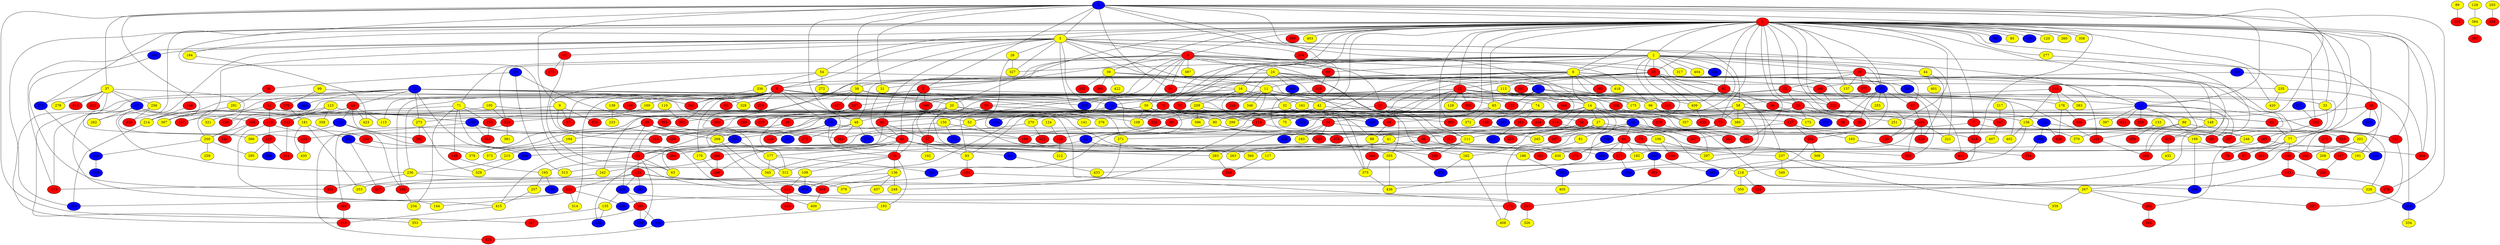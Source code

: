 graph {
0 [style = filled fillcolor = blue];
1 [style = filled fillcolor = red];
2 [style = filled fillcolor = yellow];
3 [style = filled fillcolor = yellow];
4 [style = filled fillcolor = red];
5 [style = filled fillcolor = red];
6 [style = filled fillcolor = yellow];
7 [style = filled fillcolor = red];
8 [style = filled fillcolor = red];
9 [style = filled fillcolor = yellow];
10 [style = filled fillcolor = red];
11 [style = filled fillcolor = yellow];
12 [style = filled fillcolor = red];
13 [style = filled fillcolor = blue];
14 [style = filled fillcolor = yellow];
15 [style = filled fillcolor = red];
16 [style = filled fillcolor = yellow];
17 [style = filled fillcolor = blue];
18 [style = filled fillcolor = red];
19 [style = filled fillcolor = red];
20 [style = filled fillcolor = yellow];
21 [style = filled fillcolor = blue];
22 [style = filled fillcolor = red];
23 [style = filled fillcolor = blue];
24 [style = filled fillcolor = yellow];
25 [style = filled fillcolor = red];
26 [style = filled fillcolor = yellow];
27 [style = filled fillcolor = yellow];
28 [style = filled fillcolor = red];
29 [style = filled fillcolor = red];
30 [style = filled fillcolor = yellow];
31 [style = filled fillcolor = yellow];
32 [style = filled fillcolor = yellow];
33 [style = filled fillcolor = yellow];
34 [style = filled fillcolor = red];
35 [style = filled fillcolor = red];
36 [style = filled fillcolor = red];
37 [style = filled fillcolor = yellow];
38 [style = filled fillcolor = yellow];
39 [style = filled fillcolor = yellow];
40 [style = filled fillcolor = red];
41 [style = filled fillcolor = yellow];
42 [style = filled fillcolor = yellow];
43 [style = filled fillcolor = red];
44 [style = filled fillcolor = yellow];
45 [style = filled fillcolor = blue];
46 [style = filled fillcolor = red];
47 [style = filled fillcolor = blue];
48 [style = filled fillcolor = yellow];
49 [style = filled fillcolor = red];
50 [style = filled fillcolor = red];
51 [style = filled fillcolor = red];
52 [style = filled fillcolor = red];
53 [style = filled fillcolor = yellow];
54 [style = filled fillcolor = yellow];
55 [style = filled fillcolor = blue];
56 [style = filled fillcolor = red];
57 [style = filled fillcolor = red];
58 [style = filled fillcolor = yellow];
59 [style = filled fillcolor = blue];
60 [style = filled fillcolor = blue];
61 [style = filled fillcolor = red];
62 [style = filled fillcolor = red];
63 [style = filled fillcolor = yellow];
64 [style = filled fillcolor = red];
65 [style = filled fillcolor = yellow];
66 [style = filled fillcolor = red];
67 [style = filled fillcolor = red];
68 [style = filled fillcolor = red];
69 [style = filled fillcolor = red];
70 [style = filled fillcolor = red];
71 [style = filled fillcolor = yellow];
72 [style = filled fillcolor = red];
73 [style = filled fillcolor = red];
74 [style = filled fillcolor = yellow];
75 [style = filled fillcolor = yellow];
76 [style = filled fillcolor = red];
77 [style = filled fillcolor = yellow];
78 [style = filled fillcolor = red];
79 [style = filled fillcolor = red];
80 [style = filled fillcolor = yellow];
81 [style = filled fillcolor = yellow];
82 [style = filled fillcolor = red];
83 [style = filled fillcolor = blue];
84 [style = filled fillcolor = blue];
85 [style = filled fillcolor = yellow];
86 [style = filled fillcolor = red];
87 [style = filled fillcolor = red];
88 [style = filled fillcolor = yellow];
89 [style = filled fillcolor = yellow];
90 [style = filled fillcolor = red];
91 [style = filled fillcolor = red];
92 [style = filled fillcolor = red];
93 [style = filled fillcolor = yellow];
94 [style = filled fillcolor = blue];
95 [style = filled fillcolor = red];
96 [style = filled fillcolor = yellow];
97 [style = filled fillcolor = red];
98 [style = filled fillcolor = yellow];
99 [style = filled fillcolor = yellow];
100 [style = filled fillcolor = yellow];
101 [style = filled fillcolor = red];
102 [style = filled fillcolor = yellow];
103 [style = filled fillcolor = red];
104 [style = filled fillcolor = red];
105 [style = filled fillcolor = red];
106 [style = filled fillcolor = blue];
107 [style = filled fillcolor = red];
108 [style = filled fillcolor = yellow];
109 [style = filled fillcolor = yellow];
110 [style = filled fillcolor = yellow];
111 [style = filled fillcolor = yellow];
112 [style = filled fillcolor = red];
113 [style = filled fillcolor = yellow];
114 [style = filled fillcolor = red];
115 [style = filled fillcolor = yellow];
116 [style = filled fillcolor = red];
117 [style = filled fillcolor = yellow];
118 [style = filled fillcolor = red];
119 [style = filled fillcolor = red];
120 [style = filled fillcolor = yellow];
121 [style = filled fillcolor = blue];
122 [style = filled fillcolor = red];
123 [style = filled fillcolor = yellow];
124 [style = filled fillcolor = yellow];
125 [style = filled fillcolor = red];
126 [style = filled fillcolor = blue];
127 [style = filled fillcolor = red];
128 [style = filled fillcolor = yellow];
129 [style = filled fillcolor = yellow];
130 [style = filled fillcolor = red];
131 [style = filled fillcolor = blue];
132 [style = filled fillcolor = red];
133 [style = filled fillcolor = yellow];
134 [style = filled fillcolor = red];
135 [style = filled fillcolor = yellow];
136 [style = filled fillcolor = yellow];
137 [style = filled fillcolor = yellow];
138 [style = filled fillcolor = red];
139 [style = filled fillcolor = yellow];
140 [style = filled fillcolor = blue];
141 [style = filled fillcolor = yellow];
142 [style = filled fillcolor = red];
143 [style = filled fillcolor = red];
144 [style = filled fillcolor = yellow];
145 [style = filled fillcolor = red];
146 [style = filled fillcolor = red];
147 [style = filled fillcolor = red];
148 [style = filled fillcolor = yellow];
149 [style = filled fillcolor = red];
150 [style = filled fillcolor = yellow];
151 [style = filled fillcolor = blue];
152 [style = filled fillcolor = blue];
153 [style = filled fillcolor = red];
154 [style = filled fillcolor = red];
155 [style = filled fillcolor = red];
156 [style = filled fillcolor = yellow];
157 [style = filled fillcolor = red];
158 [style = filled fillcolor = blue];
159 [style = filled fillcolor = blue];
160 [style = filled fillcolor = yellow];
161 [style = filled fillcolor = yellow];
162 [style = filled fillcolor = yellow];
163 [style = filled fillcolor = yellow];
164 [style = filled fillcolor = blue];
165 [style = filled fillcolor = yellow];
166 [style = filled fillcolor = red];
167 [style = filled fillcolor = red];
168 [style = filled fillcolor = red];
169 [style = filled fillcolor = yellow];
170 [style = filled fillcolor = yellow];
171 [style = filled fillcolor = red];
172 [style = filled fillcolor = red];
173 [style = filled fillcolor = yellow];
174 [style = filled fillcolor = red];
175 [style = filled fillcolor = yellow];
176 [style = filled fillcolor = yellow];
177 [style = filled fillcolor = yellow];
178 [style = filled fillcolor = red];
179 [style = filled fillcolor = blue];
180 [style = filled fillcolor = red];
181 [style = filled fillcolor = yellow];
182 [style = filled fillcolor = yellow];
183 [style = filled fillcolor = yellow];
184 [style = filled fillcolor = yellow];
185 [style = filled fillcolor = red];
186 [style = filled fillcolor = yellow];
187 [style = filled fillcolor = red];
188 [style = filled fillcolor = red];
189 [style = filled fillcolor = red];
190 [style = filled fillcolor = blue];
191 [style = filled fillcolor = yellow];
192 [style = filled fillcolor = red];
193 [style = filled fillcolor = yellow];
194 [style = filled fillcolor = yellow];
195 [style = filled fillcolor = yellow];
196 [style = filled fillcolor = blue];
197 [style = filled fillcolor = red];
198 [style = filled fillcolor = red];
199 [style = filled fillcolor = red];
200 [style = filled fillcolor = yellow];
201 [style = filled fillcolor = yellow];
202 [style = filled fillcolor = red];
203 [style = filled fillcolor = yellow];
204 [style = filled fillcolor = red];
205 [style = filled fillcolor = blue];
206 [style = filled fillcolor = red];
207 [style = filled fillcolor = blue];
208 [style = filled fillcolor = yellow];
209 [style = filled fillcolor = yellow];
210 [style = filled fillcolor = blue];
211 [style = filled fillcolor = red];
212 [style = filled fillcolor = yellow];
213 [style = filled fillcolor = red];
214 [style = filled fillcolor = yellow];
215 [style = filled fillcolor = yellow];
216 [style = filled fillcolor = red];
217 [style = filled fillcolor = yellow];
218 [style = filled fillcolor = yellow];
219 [style = filled fillcolor = blue];
220 [style = filled fillcolor = red];
221 [style = filled fillcolor = yellow];
222 [style = filled fillcolor = red];
223 [style = filled fillcolor = red];
224 [style = filled fillcolor = red];
225 [style = filled fillcolor = blue];
226 [style = filled fillcolor = yellow];
227 [style = filled fillcolor = red];
228 [style = filled fillcolor = red];
229 [style = filled fillcolor = red];
230 [style = filled fillcolor = blue];
231 [style = filled fillcolor = blue];
232 [style = filled fillcolor = red];
233 [style = filled fillcolor = yellow];
234 [style = filled fillcolor = yellow];
235 [style = filled fillcolor = yellow];
236 [style = filled fillcolor = yellow];
237 [style = filled fillcolor = yellow];
238 [style = filled fillcolor = blue];
239 [style = filled fillcolor = red];
240 [style = filled fillcolor = blue];
241 [style = filled fillcolor = red];
242 [style = filled fillcolor = yellow];
243 [style = filled fillcolor = red];
244 [style = filled fillcolor = blue];
245 [style = filled fillcolor = yellow];
246 [style = filled fillcolor = yellow];
247 [style = filled fillcolor = red];
248 [style = filled fillcolor = yellow];
249 [style = filled fillcolor = red];
250 [style = filled fillcolor = red];
251 [style = filled fillcolor = yellow];
252 [style = filled fillcolor = blue];
253 [style = filled fillcolor = yellow];
254 [style = filled fillcolor = red];
255 [style = filled fillcolor = yellow];
256 [style = filled fillcolor = yellow];
257 [style = filled fillcolor = yellow];
258 [style = filled fillcolor = red];
259 [style = filled fillcolor = yellow];
260 [style = filled fillcolor = yellow];
261 [style = filled fillcolor = red];
262 [style = filled fillcolor = yellow];
263 [style = filled fillcolor = yellow];
264 [style = filled fillcolor = red];
265 [style = filled fillcolor = blue];
266 [style = filled fillcolor = red];
267 [style = filled fillcolor = yellow];
268 [style = filled fillcolor = yellow];
269 [style = filled fillcolor = red];
270 [style = filled fillcolor = yellow];
271 [style = filled fillcolor = yellow];
272 [style = filled fillcolor = yellow];
273 [style = filled fillcolor = yellow];
274 [style = filled fillcolor = red];
275 [style = filled fillcolor = red];
276 [style = filled fillcolor = red];
277 [style = filled fillcolor = yellow];
278 [style = filled fillcolor = yellow];
279 [style = filled fillcolor = blue];
280 [style = filled fillcolor = red];
281 [style = filled fillcolor = red];
282 [style = filled fillcolor = blue];
283 [style = filled fillcolor = yellow];
284 [style = filled fillcolor = red];
285 [style = filled fillcolor = red];
286 [style = filled fillcolor = blue];
287 [style = filled fillcolor = red];
288 [style = filled fillcolor = red];
289 [style = filled fillcolor = red];
290 [style = filled fillcolor = red];
291 [style = filled fillcolor = yellow];
292 [style = filled fillcolor = red];
293 [style = filled fillcolor = red];
294 [style = filled fillcolor = red];
295 [style = filled fillcolor = yellow];
296 [style = filled fillcolor = red];
297 [style = filled fillcolor = yellow];
298 [style = filled fillcolor = blue];
299 [style = filled fillcolor = yellow];
300 [style = filled fillcolor = red];
301 [style = filled fillcolor = red];
302 [style = filled fillcolor = blue];
303 [style = filled fillcolor = red];
304 [style = filled fillcolor = red];
305 [style = filled fillcolor = red];
306 [style = filled fillcolor = blue];
307 [style = filled fillcolor = red];
308 [style = filled fillcolor = blue];
309 [style = filled fillcolor = yellow];
310 [style = filled fillcolor = red];
311 [style = filled fillcolor = red];
312 [style = filled fillcolor = yellow];
313 [style = filled fillcolor = yellow];
314 [style = filled fillcolor = yellow];
315 [style = filled fillcolor = blue];
316 [style = filled fillcolor = blue];
317 [style = filled fillcolor = yellow];
318 [style = filled fillcolor = red];
319 [style = filled fillcolor = red];
320 [style = filled fillcolor = red];
321 [style = filled fillcolor = yellow];
322 [style = filled fillcolor = red];
323 [style = filled fillcolor = red];
324 [style = filled fillcolor = blue];
325 [style = filled fillcolor = blue];
326 [style = filled fillcolor = yellow];
327 [style = filled fillcolor = yellow];
328 [style = filled fillcolor = yellow];
329 [style = filled fillcolor = yellow];
330 [style = filled fillcolor = blue];
331 [style = filled fillcolor = red];
332 [style = filled fillcolor = red];
333 [style = filled fillcolor = red];
334 [style = filled fillcolor = yellow];
335 [style = filled fillcolor = red];
336 [style = filled fillcolor = yellow];
337 [style = filled fillcolor = blue];
338 [style = filled fillcolor = blue];
339 [style = filled fillcolor = yellow];
340 [style = filled fillcolor = blue];
341 [style = filled fillcolor = blue];
342 [style = filled fillcolor = red];
343 [style = filled fillcolor = blue];
344 [style = filled fillcolor = red];
345 [style = filled fillcolor = yellow];
346 [style = filled fillcolor = yellow];
347 [style = filled fillcolor = red];
348 [style = filled fillcolor = red];
349 [style = filled fillcolor = yellow];
350 [style = filled fillcolor = yellow];
351 [style = filled fillcolor = blue];
352 [style = filled fillcolor = red];
353 [style = filled fillcolor = yellow];
354 [style = filled fillcolor = red];
355 [style = filled fillcolor = yellow];
356 [style = filled fillcolor = yellow];
357 [style = filled fillcolor = yellow];
358 [style = filled fillcolor = yellow];
359 [style = filled fillcolor = red];
360 [style = filled fillcolor = yellow];
361 [style = filled fillcolor = red];
362 [style = filled fillcolor = red];
363 [style = filled fillcolor = red];
364 [style = filled fillcolor = red];
365 [style = filled fillcolor = red];
366 [style = filled fillcolor = yellow];
367 [style = filled fillcolor = yellow];
368 [style = filled fillcolor = blue];
369 [style = filled fillcolor = red];
370 [style = filled fillcolor = yellow];
371 [style = filled fillcolor = red];
372 [style = filled fillcolor = yellow];
373 [style = filled fillcolor = yellow];
374 [style = filled fillcolor = red];
375 [style = filled fillcolor = yellow];
376 [style = filled fillcolor = yellow];
377 [style = filled fillcolor = red];
378 [style = filled fillcolor = yellow];
379 [style = filled fillcolor = yellow];
380 [style = filled fillcolor = yellow];
381 [style = filled fillcolor = yellow];
382 [style = filled fillcolor = red];
383 [style = filled fillcolor = yellow];
384 [style = filled fillcolor = yellow];
385 [style = filled fillcolor = red];
386 [style = filled fillcolor = blue];
387 [style = filled fillcolor = yellow];
388 [style = filled fillcolor = blue];
389 [style = filled fillcolor = red];
390 [style = filled fillcolor = red];
391 [style = filled fillcolor = red];
392 [style = filled fillcolor = red];
393 [style = filled fillcolor = red];
394 [style = filled fillcolor = red];
395 [style = filled fillcolor = blue];
396 [style = filled fillcolor = yellow];
397 [style = filled fillcolor = yellow];
398 [style = filled fillcolor = blue];
399 [style = filled fillcolor = red];
400 [style = filled fillcolor = yellow];
401 [style = filled fillcolor = yellow];
402 [style = filled fillcolor = yellow];
403 [style = filled fillcolor = yellow];
404 [style = filled fillcolor = yellow];
405 [style = filled fillcolor = yellow];
406 [style = filled fillcolor = red];
407 [style = filled fillcolor = yellow];
408 [style = filled fillcolor = yellow];
409 [style = filled fillcolor = yellow];
410 [style = filled fillcolor = red];
411 [style = filled fillcolor = red];
412 [style = filled fillcolor = red];
413 [style = filled fillcolor = red];
414 [style = filled fillcolor = blue];
415 [style = filled fillcolor = yellow];
416 [style = filled fillcolor = red];
417 [style = filled fillcolor = red];
418 [style = filled fillcolor = yellow];
419 [style = filled fillcolor = red];
420 [style = filled fillcolor = yellow];
421 [style = filled fillcolor = red];
422 [style = filled fillcolor = yellow];
423 [style = filled fillcolor = yellow];
424 [style = filled fillcolor = blue];
425 [style = filled fillcolor = red];
426 [style = filled fillcolor = red];
427 [style = filled fillcolor = red];
428 [style = filled fillcolor = blue];
429 [style = filled fillcolor = red];
430 [style = filled fillcolor = yellow];
431 [style = filled fillcolor = red];
432 [style = filled fillcolor = yellow];
433 [style = filled fillcolor = yellow];
434 [style = filled fillcolor = red];
435 [style = filled fillcolor = yellow];
436 [style = filled fillcolor = yellow];
437 [style = filled fillcolor = yellow];
438 [style = filled fillcolor = red];
0 -- 5;
0 -- 3;
0 -- 2;
0 -- 1;
0 -- 9;
0 -- 14;
0 -- 21;
0 -- 31;
0 -- 32;
0 -- 37;
0 -- 38;
0 -- 61;
0 -- 76;
0 -- 91;
0 -- 153;
0 -- 244;
0 -- 318;
0 -- 347;
0 -- 359;
0 -- 367;
1 -- 2;
1 -- 3;
1 -- 4;
1 -- 6;
1 -- 7;
1 -- 12;
1 -- 15;
1 -- 17;
1 -- 20;
1 -- 22;
1 -- 29;
1 -- 33;
1 -- 35;
1 -- 39;
1 -- 42;
1 -- 54;
1 -- 60;
1 -- 65;
1 -- 70;
1 -- 72;
1 -- 73;
1 -- 82;
1 -- 85;
1 -- 106;
1 -- 111;
1 -- 120;
1 -- 137;
1 -- 157;
1 -- 184;
1 -- 204;
1 -- 231;
1 -- 232;
1 -- 235;
1 -- 236;
1 -- 251;
1 -- 260;
1 -- 267;
1 -- 276;
1 -- 277;
1 -- 284;
1 -- 302;
1 -- 322;
1 -- 352;
1 -- 356;
1 -- 364;
1 -- 389;
1 -- 391;
1 -- 403;
1 -- 420;
1 -- 424;
2 -- 6;
2 -- 10;
2 -- 15;
2 -- 16;
2 -- 17;
2 -- 30;
2 -- 34;
2 -- 44;
2 -- 69;
2 -- 93;
2 -- 101;
2 -- 202;
2 -- 221;
2 -- 224;
2 -- 225;
2 -- 240;
2 -- 317;
2 -- 327;
2 -- 404;
3 -- 4;
3 -- 8;
3 -- 11;
3 -- 16;
3 -- 25;
3 -- 26;
3 -- 40;
3 -- 41;
3 -- 58;
3 -- 62;
3 -- 103;
3 -- 147;
3 -- 213;
3 -- 265;
3 -- 271;
3 -- 284;
3 -- 312;
3 -- 327;
3 -- 366;
4 -- 5;
4 -- 6;
4 -- 8;
4 -- 15;
4 -- 24;
4 -- 30;
4 -- 46;
4 -- 50;
4 -- 57;
4 -- 69;
4 -- 71;
4 -- 82;
4 -- 91;
4 -- 96;
4 -- 116;
4 -- 355;
4 -- 387;
5 -- 53;
5 -- 103;
5 -- 166;
5 -- 399;
6 -- 12;
6 -- 14;
6 -- 25;
6 -- 75;
6 -- 91;
6 -- 175;
6 -- 210;
6 -- 305;
6 -- 336;
6 -- 352;
6 -- 368;
6 -- 392;
6 -- 418;
7 -- 197;
7 -- 318;
7 -- 323;
8 -- 13;
8 -- 20;
8 -- 33;
8 -- 48;
8 -- 59;
8 -- 67;
8 -- 90;
8 -- 92;
8 -- 115;
8 -- 139;
8 -- 161;
8 -- 170;
8 -- 188;
8 -- 210;
8 -- 236;
8 -- 254;
8 -- 314;
8 -- 361;
8 -- 382;
9 -- 67;
9 -- 112;
9 -- 158;
9 -- 371;
10 -- 11;
10 -- 17;
10 -- 21;
10 -- 22;
10 -- 31;
10 -- 87;
10 -- 95;
10 -- 137;
10 -- 187;
10 -- 377;
11 -- 32;
11 -- 96;
11 -- 216;
11 -- 299;
11 -- 346;
11 -- 391;
11 -- 399;
12 -- 13;
12 -- 14;
12 -- 18;
12 -- 19;
12 -- 21;
12 -- 28;
12 -- 74;
12 -- 101;
12 -- 114;
12 -- 128;
12 -- 175;
12 -- 283;
12 -- 300;
12 -- 385;
13 -- 18;
13 -- 19;
13 -- 36;
13 -- 80;
13 -- 142;
13 -- 164;
13 -- 220;
13 -- 424;
14 -- 27;
14 -- 40;
14 -- 45;
14 -- 81;
14 -- 98;
14 -- 251;
14 -- 434;
15 -- 53;
15 -- 80;
15 -- 82;
15 -- 113;
15 -- 148;
15 -- 180;
15 -- 192;
15 -- 351;
15 -- 380;
15 -- 409;
16 -- 70;
16 -- 78;
16 -- 107;
16 -- 132;
16 -- 176;
16 -- 209;
16 -- 312;
17 -- 29;
17 -- 36;
17 -- 58;
17 -- 87;
17 -- 255;
17 -- 307;
18 -- 100;
18 -- 183;
18 -- 189;
18 -- 325;
19 -- 310;
20 -- 48;
20 -- 57;
20 -- 76;
20 -- 141;
20 -- 225;
20 -- 273;
20 -- 371;
20 -- 376;
21 -- 52;
21 -- 88;
21 -- 95;
21 -- 157;
21 -- 196;
21 -- 258;
21 -- 397;
21 -- 431;
22 -- 28;
22 -- 138;
22 -- 187;
22 -- 200;
22 -- 402;
23 -- 43;
23 -- 51;
23 -- 65;
23 -- 98;
23 -- 174;
23 -- 200;
23 -- 222;
23 -- 264;
23 -- 273;
23 -- 328;
23 -- 343;
23 -- 419;
24 -- 38;
24 -- 48;
24 -- 114;
24 -- 227;
24 -- 235;
24 -- 328;
24 -- 340;
24 -- 406;
24 -- 424;
25 -- 73;
25 -- 104;
25 -- 111;
26 -- 66;
26 -- 327;
27 -- 111;
27 -- 162;
27 -- 197;
27 -- 307;
28 -- 29;
28 -- 53;
28 -- 61;
28 -- 121;
28 -- 173;
28 -- 378;
29 -- 245;
30 -- 68;
30 -- 94;
30 -- 108;
30 -- 414;
31 -- 46;
32 -- 34;
32 -- 75;
32 -- 127;
32 -- 224;
32 -- 375;
32 -- 400;
33 -- 246;
34 -- 41;
34 -- 169;
34 -- 333;
35 -- 77;
35 -- 191;
35 -- 219;
35 -- 299;
37 -- 47;
37 -- 105;
37 -- 231;
37 -- 250;
37 -- 256;
37 -- 278;
37 -- 413;
37 -- 421;
38 -- 42;
38 -- 52;
38 -- 72;
38 -- 84;
38 -- 107;
38 -- 353;
38 -- 427;
39 -- 290;
39 -- 332;
39 -- 390;
39 -- 422;
39 -- 434;
40 -- 46;
40 -- 57;
40 -- 63;
41 -- 162;
41 -- 296;
42 -- 179;
42 -- 222;
42 -- 247;
43 -- 115;
43 -- 147;
43 -- 152;
43 -- 362;
43 -- 367;
43 -- 423;
44 -- 229;
44 -- 401;
45 -- 64;
45 -- 66;
45 -- 297;
45 -- 391;
45 -- 436;
47 -- 104;
47 -- 144;
47 -- 213;
47 -- 262;
47 -- 365;
48 -- 105;
48 -- 172;
48 -- 179;
48 -- 342;
46 -- 52;
46 -- 76;
46 -- 93;
46 -- 177;
46 -- 186;
46 -- 205;
46 -- 266;
46 -- 297;
46 -- 355;
46 -- 430;
49 -- 95;
49 -- 131;
49 -- 172;
49 -- 194;
49 -- 268;
49 -- 342;
49 -- 378;
50 -- 150;
50 -- 242;
50 -- 298;
51 -- 108;
51 -- 112;
51 -- 321;
52 -- 63;
52 -- 122;
52 -- 165;
52 -- 238;
53 -- 315;
53 -- 316;
54 -- 272;
54 -- 310;
54 -- 336;
54 -- 409;
55 -- 56;
55 -- 293;
55 -- 313;
56 -- 291;
57 -- 102;
57 -- 283;
58 -- 61;
58 -- 73;
58 -- 90;
58 -- 148;
58 -- 149;
58 -- 182;
58 -- 288;
58 -- 293;
58 -- 380;
59 -- 118;
59 -- 168;
59 -- 268;
59 -- 360;
61 -- 77;
62 -- 63;
62 -- 275;
64 -- 182;
64 -- 202;
64 -- 227;
64 -- 301;
64 -- 330;
64 -- 364;
65 -- 68;
65 -- 246;
65 -- 372;
65 -- 382;
66 -- 264;
66 -- 305;
68 -- 98;
69 -- 119;
71 -- 112;
71 -- 146;
71 -- 220;
71 -- 234;
71 -- 243;
71 -- 319;
72 -- 93;
72 -- 108;
72 -- 156;
72 -- 299;
72 -- 385;
73 -- 79;
73 -- 318;
73 -- 415;
74 -- 281;
74 -- 282;
76 -- 109;
76 -- 136;
76 -- 193;
76 -- 312;
77 -- 78;
77 -- 97;
77 -- 130;
77 -- 294;
79 -- 207;
80 -- 267;
80 -- 341;
80 -- 374;
81 -- 186;
82 -- 86;
82 -- 409;
83 -- 132;
83 -- 214;
83 -- 228;
83 -- 237;
83 -- 406;
84 -- 433;
86 -- 279;
87 -- 149;
88 -- 103;
88 -- 157;
88 -- 159;
89 -- 335;
90 -- 94;
90 -- 145;
93 -- 154;
94 -- 249;
94 -- 345;
96 -- 173;
96 -- 357;
97 -- 218;
98 -- 348;
99 -- 178;
99 -- 361;
100 -- 199;
100 -- 237;
103 -- 352;
104 -- 200;
104 -- 241;
105 -- 435;
107 -- 269;
107 -- 320;
109 -- 153;
109 -- 414;
110 -- 382;
111 -- 249;
111 -- 360;
112 -- 125;
112 -- 280;
112 -- 415;
113 -- 160;
113 -- 322;
114 -- 245;
114 -- 248;
114 -- 308;
116 -- 218;
116 -- 374;
117 -- 304;
119 -- 311;
121 -- 246;
121 -- 338;
121 -- 426;
122 -- 131;
122 -- 134;
122 -- 140;
122 -- 226;
122 -- 379;
122 -- 417;
123 -- 142;
123 -- 190;
123 -- 214;
123 -- 358;
124 -- 145;
125 -- 211;
125 -- 295;
125 -- 398;
126 -- 290;
126 -- 364;
127 -- 163;
127 -- 187;
127 -- 204;
127 -- 311;
129 -- 384;
130 -- 143;
130 -- 206;
131 -- 135;
131 -- 174;
131 -- 185;
133 -- 289;
133 -- 370;
134 -- 144;
134 -- 196;
134 -- 302;
134 -- 314;
135 -- 205;
135 -- 353;
136 -- 213;
136 -- 248;
136 -- 319;
136 -- 437;
138 -- 168;
138 -- 226;
138 -- 271;
139 -- 233;
142 -- 211;
143 -- 276;
143 -- 298;
145 -- 212;
146 -- 165;
148 -- 410;
149 -- 180;
149 -- 221;
149 -- 229;
149 -- 305;
149 -- 430;
150 -- 158;
150 -- 168;
150 -- 252;
151 -- 232;
152 -- 188;
152 -- 263;
152 -- 366;
153 -- 243;
153 -- 425;
154 -- 188;
154 -- 267;
155 -- 156;
155 -- 161;
155 -- 176;
155 -- 383;
156 -- 243;
156 -- 370;
156 -- 402;
157 -- 287;
158 -- 177;
158 -- 215;
159 -- 274;
160 -- 438;
161 -- 239;
161 -- 365;
162 -- 315;
162 -- 408;
163 -- 354;
165 -- 257;
165 -- 286;
167 -- 206;
168 -- 301;
169 -- 191;
169 -- 298;
170 -- 296;
171 -- 208;
174 -- 408;
176 -- 359;
176 -- 426;
177 -- 308;
177 -- 345;
178 -- 181;
181 -- 230;
181 -- 253;
181 -- 435;
184 -- 423;
185 -- 238;
185 -- 306;
185 -- 347;
186 -- 351;
188 -- 234;
190 -- 288;
190 -- 341;
190 -- 363;
190 -- 416;
193 -- 306;
194 -- 373;
195 -- 224;
195 -- 250;
195 -- 274;
197 -- 263;
198 -- 214;
200 -- 259;
200 -- 295;
200 -- 324;
201 -- 202;
201 -- 208;
201 -- 428;
203 -- 394;
204 -- 309;
204 -- 386;
207 -- 242;
207 -- 303;
207 -- 395;
209 -- 270;
209 -- 330;
209 -- 375;
209 -- 396;
214 -- 302;
215 -- 236;
217 -- 247;
218 -- 223;
218 -- 350;
220 -- 363;
224 -- 369;
224 -- 381;
226 -- 244;
227 -- 386;
227 -- 433;
228 -- 357;
230 -- 378;
230 -- 417;
231 -- 324;
232 -- 285;
235 -- 244;
235 -- 420;
236 -- 331;
236 -- 414;
237 -- 339;
237 -- 349;
239 -- 261;
242 -- 253;
243 -- 326;
244 -- 334;
246 -- 292;
247 -- 407;
256 -- 262;
256 -- 438;
257 -- 415;
265 -- 331;
266 -- 296;
266 -- 313;
267 -- 287;
267 -- 292;
267 -- 339;
268 -- 345;
270 -- 342;
270 -- 412;
271 -- 379;
273 -- 329;
273 -- 362;
277 -- 410;
280 -- 316;
281 -- 337;
283 -- 304;
285 -- 297;
285 -- 428;
290 -- 322;
291 -- 367;
292 -- 344;
306 -- 416;
316 -- 329;
318 -- 395;
319 -- 400;
324 -- 388;
336 -- 361;
338 -- 354;
348 -- 375;
351 -- 405;
355 -- 436;
368 -- 411;
369 -- 419;
375 -- 436;
384 -- 393;
407 -- 411;
409 -- 429;
410 -- 432;
415 -- 419;
}
